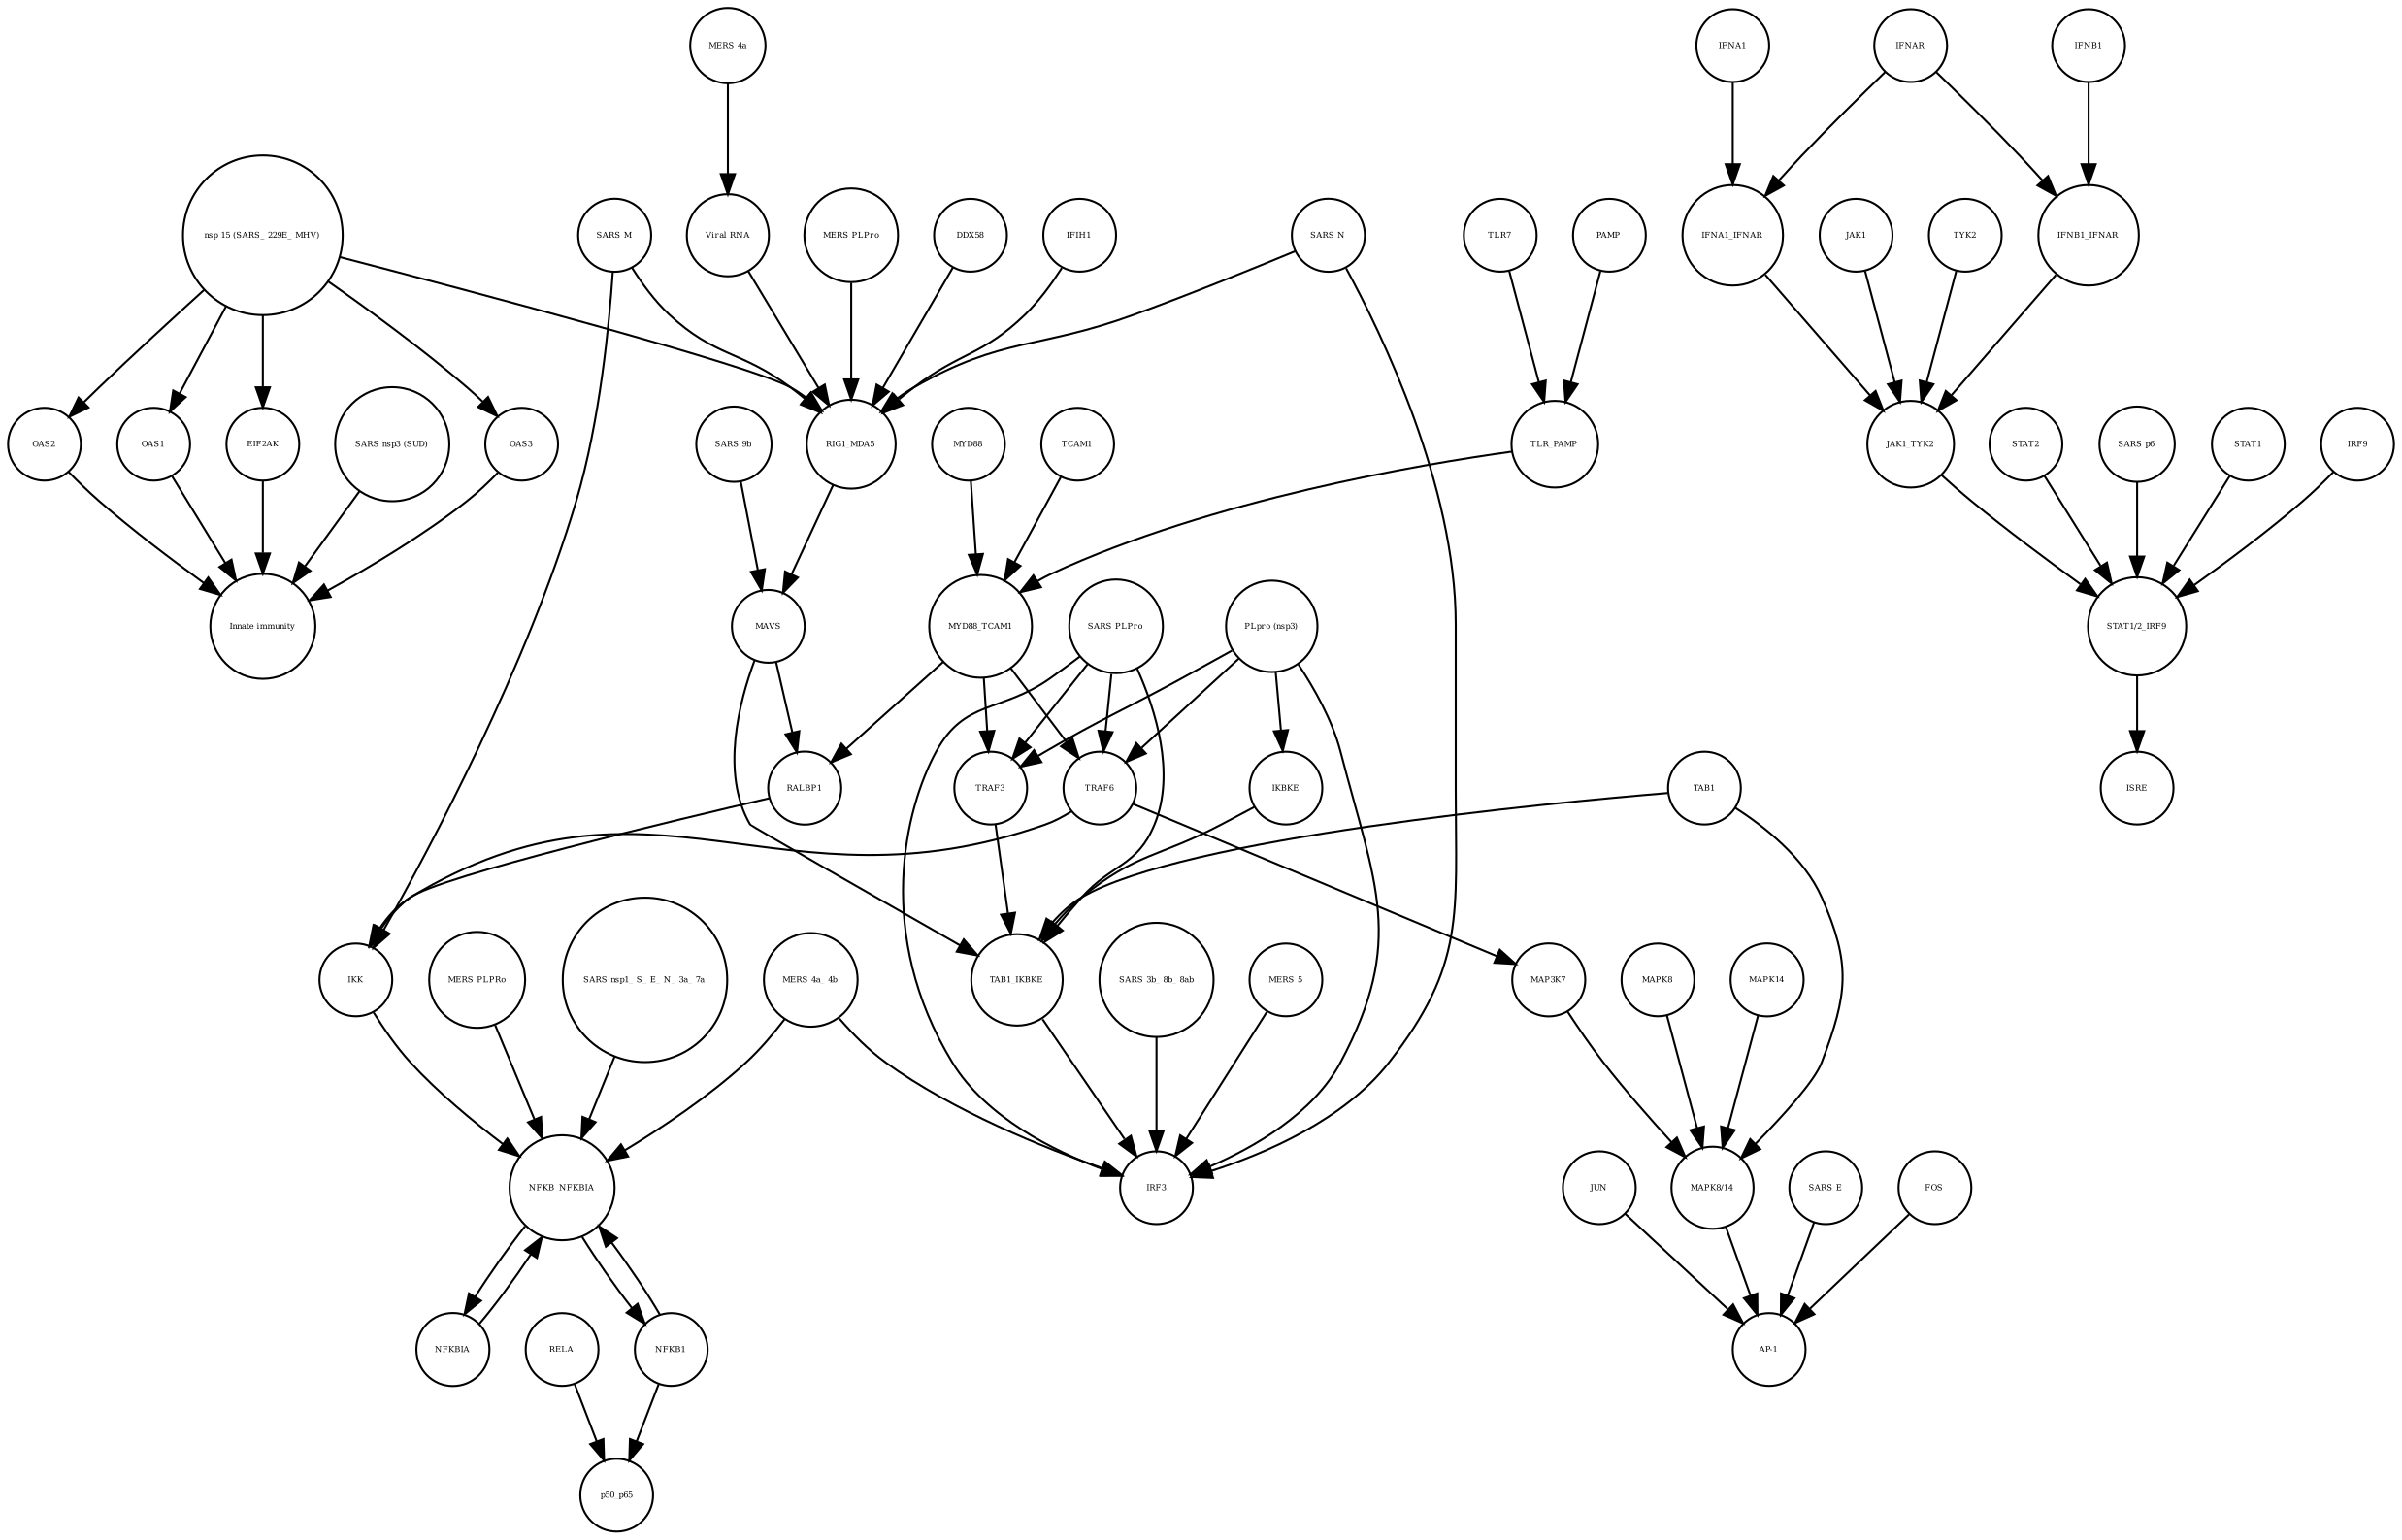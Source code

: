 strict digraph  {
OAS3 [annotation=urn_miriam_pubmed_31226023, bipartite=0, cls=macromolecule, fontsize=4, label=OAS3, shape=circle];
"Innate immunity" [annotation=urn_miriam_pubmed_31226023, bipartite=0, cls=phenotype, fontsize=4, label="Innate immunity", shape=circle];
OAS2 [annotation=urn_miriam_pubmed_31226023, bipartite=0, cls=macromolecule, fontsize=4, label=OAS2, shape=circle];
OAS1 [annotation=urn_miriam_pubmed_31226023, bipartite=0, cls=macromolecule, fontsize=4, label=OAS1, shape=circle];
EIF2AK [annotation=urn_miriam_pubmed_31226023, bipartite=0, cls=macromolecule, fontsize=4, label=EIF2AK, shape=circle];
"SARS nsp3 (SUD)" [annotation=urn_miriam_pubmed_31226023, bipartite=0, cls=macromolecule, fontsize=4, label="SARS nsp3 (SUD)", shape=circle];
TRAF6 [annotation="", bipartite=0, cls=macromolecule, fontsize=4, label=TRAF6, shape=circle];
TCAM1 [annotation="", bipartite=0, cls=macromolecule, fontsize=4, label=TCAM1, shape=circle];
IFNA1 [annotation="urn_miriam_pubmed_17911435|urn_miriam_pubmed_24362405", bipartite=0, cls=macromolecule, fontsize=4, label=IFNA1, shape=circle];
"STAT1/2_IRF9" [annotation=urn_miriam_pubmed_31226023, bipartite=0, cls=complex, fontsize=4, label="STAT1/2_IRF9", shape=circle];
"SARS E" [annotation=urn_miriam_pubmed_31226023, bipartite=0, cls=macromolecule, fontsize=4, label="SARS E", shape=circle];
IKK [annotation="", bipartite=0, cls=complex, fontsize=4, label=IKK, shape=circle];
"MERS PLPRo" [annotation="", bipartite=0, cls=macromolecule, fontsize=4, label="MERS PLPRo", shape=circle];
RELA [annotation="", bipartite=0, cls=macromolecule, fontsize=4, label=RELA, shape=circle];
p50_p65 [annotation="", bipartite=0, cls=complex, fontsize=4, label=p50_p65, shape=circle];
"SARS 9b" [annotation=urn_miriam_pubmed_31226023, bipartite=0, cls=macromolecule, fontsize=4, label="SARS 9b", shape=circle];
ISRE [annotation=urn_miriam_pubmed_31226023, bipartite=0, cls=complex, fontsize=4, label=ISRE, shape=circle];
RALBP1 [annotation="", bipartite=0, cls=macromolecule, fontsize=4, label=RALBP1, shape=circle];
NFKB_NFKBIA [annotation="", bipartite=0, cls=complex, fontsize=4, label=NFKB_NFKBIA, shape=circle];
"MERS 5" [annotation="", bipartite=0, cls=macromolecule, fontsize=4, label="MERS 5", shape=circle];
TLR7 [annotation="", bipartite=0, cls=macromolecule, fontsize=4, label=TLR7, shape=circle];
TAB1_IKBKE [annotation="", bipartite=0, cls=complex, fontsize=4, label=TAB1_IKBKE, shape=circle];
"SARS N" [annotation="", bipartite=0, cls=macromolecule, fontsize=4, label="SARS N", shape=circle];
MYD88 [annotation=urn_miriam_pubmed_31226023, bipartite=0, cls=macromolecule, fontsize=4, label=MYD88, shape=circle];
"MERS PLPro" [annotation="", bipartite=0, cls=macromolecule, fontsize=4, label="MERS PLPro", shape=circle];
"MERS 4a_ 4b" [annotation="", bipartite=0, cls=macromolecule, fontsize=4, label="MERS 4a_ 4b", shape=circle];
STAT2 [annotation=urn_miriam_pubmed_31226023, bipartite=0, cls=macromolecule, fontsize=4, label=STAT2, shape=circle];
PAMP [annotation="", bipartite=0, cls="simple chemical", fontsize=4, label=PAMP, shape=circle];
MAPK14 [annotation="", bipartite=0, cls=macromolecule, fontsize=4, label=MAPK14, shape=circle];
NFKBIA [annotation="", bipartite=0, cls=macromolecule, fontsize=4, label=NFKBIA, shape=circle];
JAK1 [annotation=urn_miriam_pubmed_31226023, bipartite=0, cls=macromolecule, fontsize=4, label=JAK1, shape=circle];
IKBKE [annotation="", bipartite=0, cls=macromolecule, fontsize=4, label=IKBKE, shape=circle];
IRF3 [annotation="", bipartite=0, cls=macromolecule, fontsize=4, label=IRF3, shape=circle];
FOS [annotation="", bipartite=0, cls=macromolecule, fontsize=4, label=FOS, shape=circle];
TYK2 [annotation=urn_miriam_pubmed_31226023, bipartite=0, cls=macromolecule, fontsize=4, label=TYK2, shape=circle];
TAB1 [annotation="", bipartite=0, cls=macromolecule, fontsize=4, label=TAB1, shape=circle];
JUN [annotation="", bipartite=0, cls=macromolecule, fontsize=4, label=JUN, shape=circle];
"PLpro (nsp3)" [annotation="", bipartite=0, cls=macromolecule, fontsize=4, label="PLpro (nsp3)", shape=circle];
"SARS 3b_ 8b_ 8ab" [annotation=urn_miriam_pubmed_31226023, bipartite=0, cls=macromolecule, fontsize=4, label="SARS 3b_ 8b_ 8ab", shape=circle];
DDX58 [annotation="", bipartite=0, cls=macromolecule, fontsize=4, label=DDX58, shape=circle];
IFNA1_IFNAR [annotation=urn_miriam_pubmed_31226023, bipartite=0, cls=complex, fontsize=4, label=IFNA1_IFNAR, shape=circle];
IFNB1 [annotation=urn_miriam_pubmed_24362405, bipartite=0, cls=macromolecule, fontsize=4, label=IFNB1, shape=circle];
JAK1_TYK2 [annotation=urn_miriam_pubmed_31226023, bipartite=0, cls=complex, fontsize=4, label=JAK1_TYK2, shape=circle];
MAPK8 [annotation="", bipartite=0, cls=macromolecule, fontsize=4, label=MAPK8, shape=circle];
IFIH1 [annotation="", bipartite=0, cls=macromolecule, fontsize=4, label=IFIH1, shape=circle];
"nsp 15 (SARS_ 229E_ MHV)" [annotation=urn_miriam_pubmed_31226023, bipartite=0, cls=macromolecule, fontsize=4, label="nsp 15 (SARS_ 229E_ MHV)", shape=circle];
"SARS p6" [annotation=urn_miriam_pubmed_31226023, bipartite=0, cls=macromolecule, fontsize=4, label="SARS p6", shape=circle];
MYD88_TCAM1 [annotation="", bipartite=0, cls=complex, fontsize=4, label=MYD88_TCAM1, shape=circle];
"SARS nsp1_ S_ E_ N_ 3a_ 7a" [annotation=urn_miriam_pubmed_31226023, bipartite=0, cls=macromolecule, fontsize=4, label="SARS nsp1_ S_ E_ N_ 3a_ 7a", shape=circle];
MAP3K7 [annotation="", bipartite=0, cls=macromolecule, fontsize=4, label=MAP3K7, shape=circle];
"Viral RNA" [annotation="", bipartite=0, cls="simple chemical", fontsize=4, label="Viral RNA", shape=circle];
"MERS 4a" [annotation="", bipartite=0, cls=macromolecule, fontsize=4, label="MERS 4a", shape=circle];
MAVS [annotation="", bipartite=0, cls=macromolecule, fontsize=4, label=MAVS, shape=circle];
RIG1_MDA5 [annotation="", bipartite=0, cls=complex, fontsize=4, label=RIG1_MDA5, shape=circle];
IFNB1_IFNAR [annotation=urn_miriam_pubmed_31226023, bipartite=0, cls=complex, fontsize=4, label=IFNB1_IFNAR, shape=circle];
"AP-1" [annotation="", bipartite=0, cls=complex, fontsize=4, label="AP-1", shape=circle];
TLR_PAMP [annotation="", bipartite=0, cls=complex, fontsize=4, label=TLR_PAMP, shape=circle];
IFNAR [annotation=urn_miriam_pubmed_31226023, bipartite=0, cls=complex, fontsize=4, label=IFNAR, shape=circle];
TRAF3 [annotation="", bipartite=0, cls=macromolecule, fontsize=4, label=TRAF3, shape=circle];
"MAPK8/14" [annotation="", bipartite=0, cls=complex, fontsize=4, label="MAPK8/14", shape=circle];
STAT1 [annotation=urn_miriam_pubmed_31226023, bipartite=0, cls=macromolecule, fontsize=4, label=STAT1, shape=circle];
"SARS PLPro" [annotation=urn_miriam_pubmed_31226023, bipartite=0, cls=macromolecule, fontsize=4, label="SARS PLPro", shape=circle];
NFKB1 [annotation="", bipartite=0, cls=macromolecule, fontsize=4, label=NFKB1, shape=circle];
"SARS M" [annotation=urn_miriam_pubmed_31226023, bipartite=0, cls=macromolecule, fontsize=4, label="SARS M", shape=circle];
IRF9 [annotation=urn_miriam_pubmed_31226023, bipartite=0, cls=macromolecule, fontsize=4, label=IRF9, shape=circle];
OAS3 -> "Innate immunity"  [annotation="", interaction_type=stimulation];
OAS2 -> "Innate immunity"  [annotation="", interaction_type=stimulation];
OAS1 -> "Innate immunity"  [annotation="", interaction_type=stimulation];
EIF2AK -> "Innate immunity"  [annotation="", interaction_type=stimulation];
"SARS nsp3 (SUD)" -> "Innate immunity"  [annotation="", interaction_type=inhibition];
TRAF6 -> IKK  [annotation="", interaction_type=catalysis];
TRAF6 -> MAP3K7  [annotation="", interaction_type=catalysis];
TCAM1 -> MYD88_TCAM1  [annotation="", interaction_type=production];
IFNA1 -> IFNA1_IFNAR  [annotation="", interaction_type=production];
"STAT1/2_IRF9" -> ISRE  [annotation="", interaction_type=production];
"SARS E" -> "AP-1"  [annotation="", interaction_type=catalysis];
IKK -> NFKB_NFKBIA  [annotation="", interaction_type=inhibition];
"MERS PLPRo" -> NFKB_NFKBIA  [annotation="", interaction_type=inhibition];
RELA -> p50_p65  [annotation="", interaction_type=production];
"SARS 9b" -> MAVS  [annotation="", interaction_type=inhibition];
RALBP1 -> IKK  [annotation="", interaction_type=catalysis];
NFKB_NFKBIA -> NFKBIA  [annotation="", interaction_type=production];
NFKB_NFKBIA -> NFKB1  [annotation="", interaction_type=production];
"MERS 5" -> IRF3  [annotation="", interaction_type=inhibition];
TLR7 -> TLR_PAMP  [annotation="", interaction_type=production];
TAB1_IKBKE -> IRF3  [annotation="", interaction_type=catalysis];
"SARS N" -> RIG1_MDA5  [annotation="", interaction_type=inhibition];
"SARS N" -> IRF3  [annotation="", interaction_type=inhibition];
MYD88 -> MYD88_TCAM1  [annotation="", interaction_type=production];
"MERS PLPro" -> RIG1_MDA5  [annotation="", interaction_type=inhibition];
"MERS 4a_ 4b" -> IRF3  [annotation="", interaction_type=inhibition];
"MERS 4a_ 4b" -> NFKB_NFKBIA  [annotation="", interaction_type=inhibition];
STAT2 -> "STAT1/2_IRF9"  [annotation="", interaction_type=production];
PAMP -> TLR_PAMP  [annotation="", interaction_type=production];
MAPK14 -> "MAPK8/14"  [annotation="", interaction_type=production];
NFKBIA -> NFKB_NFKBIA  [annotation="", interaction_type=production];
JAK1 -> JAK1_TYK2  [annotation="", interaction_type=production];
IKBKE -> TAB1_IKBKE  [annotation="", interaction_type=production];
FOS -> "AP-1"  [annotation="", interaction_type=production];
TYK2 -> JAK1_TYK2  [annotation="", interaction_type=production];
TAB1 -> TAB1_IKBKE  [annotation="", interaction_type=production];
TAB1 -> "MAPK8/14"  [annotation="", interaction_type=catalysis];
JUN -> "AP-1"  [annotation="", interaction_type=production];
"PLpro (nsp3)" -> IKBKE  [annotation="", interaction_type=inhibition];
"PLpro (nsp3)" -> TRAF3  [annotation="", interaction_type=inhibition];
"PLpro (nsp3)" -> IRF3  [annotation="", interaction_type=inhibition];
"PLpro (nsp3)" -> TRAF6  [annotation=urn_miriam_pubmed_31226023, interaction_type=inhibition];
"SARS 3b_ 8b_ 8ab" -> IRF3  [annotation="", interaction_type=inhibition];
DDX58 -> RIG1_MDA5  [annotation="", interaction_type=production];
IFNA1_IFNAR -> JAK1_TYK2  [annotation=urn_miriam_pubmed_31226023, interaction_type=catalysis];
IFNB1 -> IFNB1_IFNAR  [annotation="", interaction_type=production];
JAK1_TYK2 -> "STAT1/2_IRF9"  [annotation=urn_miriam_pubmed_31226023, interaction_type=catalysis];
MAPK8 -> "MAPK8/14"  [annotation="", interaction_type=production];
IFIH1 -> RIG1_MDA5  [annotation="", interaction_type=production];
"nsp 15 (SARS_ 229E_ MHV)" -> OAS3  [annotation="", interaction_type=inhibition];
"nsp 15 (SARS_ 229E_ MHV)" -> OAS2  [annotation="", interaction_type=inhibition];
"nsp 15 (SARS_ 229E_ MHV)" -> EIF2AK  [annotation="", interaction_type=inhibition];
"nsp 15 (SARS_ 229E_ MHV)" -> OAS1  [annotation="", interaction_type=inhibition];
"nsp 15 (SARS_ 229E_ MHV)" -> RIG1_MDA5  [annotation="", interaction_type=inhibition];
"SARS p6" -> "STAT1/2_IRF9"  [annotation=urn_miriam_pubmed_31226023, interaction_type=inhibition];
MYD88_TCAM1 -> RALBP1  [annotation="", interaction_type=catalysis];
MYD88_TCAM1 -> TRAF3  [annotation="", interaction_type=catalysis];
MYD88_TCAM1 -> TRAF6  [annotation=urn_miriam_pubmed_31226023, interaction_type=catalysis];
"SARS nsp1_ S_ E_ N_ 3a_ 7a" -> NFKB_NFKBIA  [annotation="", interaction_type=catalysis];
MAP3K7 -> "MAPK8/14"  [annotation="", interaction_type=catalysis];
"Viral RNA" -> RIG1_MDA5  [annotation="", interaction_type=catalysis];
"MERS 4a" -> "Viral RNA"  [annotation="", interaction_type=inhibition];
MAVS -> RALBP1  [annotation="", interaction_type=catalysis];
MAVS -> TAB1_IKBKE  [annotation="", interaction_type=catalysis];
RIG1_MDA5 -> MAVS  [annotation="", interaction_type=catalysis];
IFNB1_IFNAR -> JAK1_TYK2  [annotation=urn_miriam_pubmed_31226023, interaction_type=catalysis];
TLR_PAMP -> MYD88_TCAM1  [annotation="", interaction_type=catalysis];
IFNAR -> IFNB1_IFNAR  [annotation="", interaction_type=production];
IFNAR -> IFNA1_IFNAR  [annotation="", interaction_type=production];
TRAF3 -> TAB1_IKBKE  [annotation="", interaction_type=catalysis];
"MAPK8/14" -> "AP-1"  [annotation="", interaction_type=catalysis];
STAT1 -> "STAT1/2_IRF9"  [annotation="", interaction_type=production];
"SARS PLPro" -> TAB1_IKBKE  [annotation="", interaction_type=inhibition];
"SARS PLPro" -> TRAF3  [annotation="", interaction_type=inhibition];
"SARS PLPro" -> IRF3  [annotation="", interaction_type=inhibition];
"SARS PLPro" -> TRAF6  [annotation=urn_miriam_pubmed_31226023, interaction_type=inhibition];
NFKB1 -> p50_p65  [annotation="", interaction_type=production];
NFKB1 -> NFKB_NFKBIA  [annotation="", interaction_type=production];
"SARS M" -> IKK  [annotation="", interaction_type=inhibition];
"SARS M" -> RIG1_MDA5  [annotation="", interaction_type=inhibition];
IRF9 -> "STAT1/2_IRF9"  [annotation="", interaction_type=production];
}
